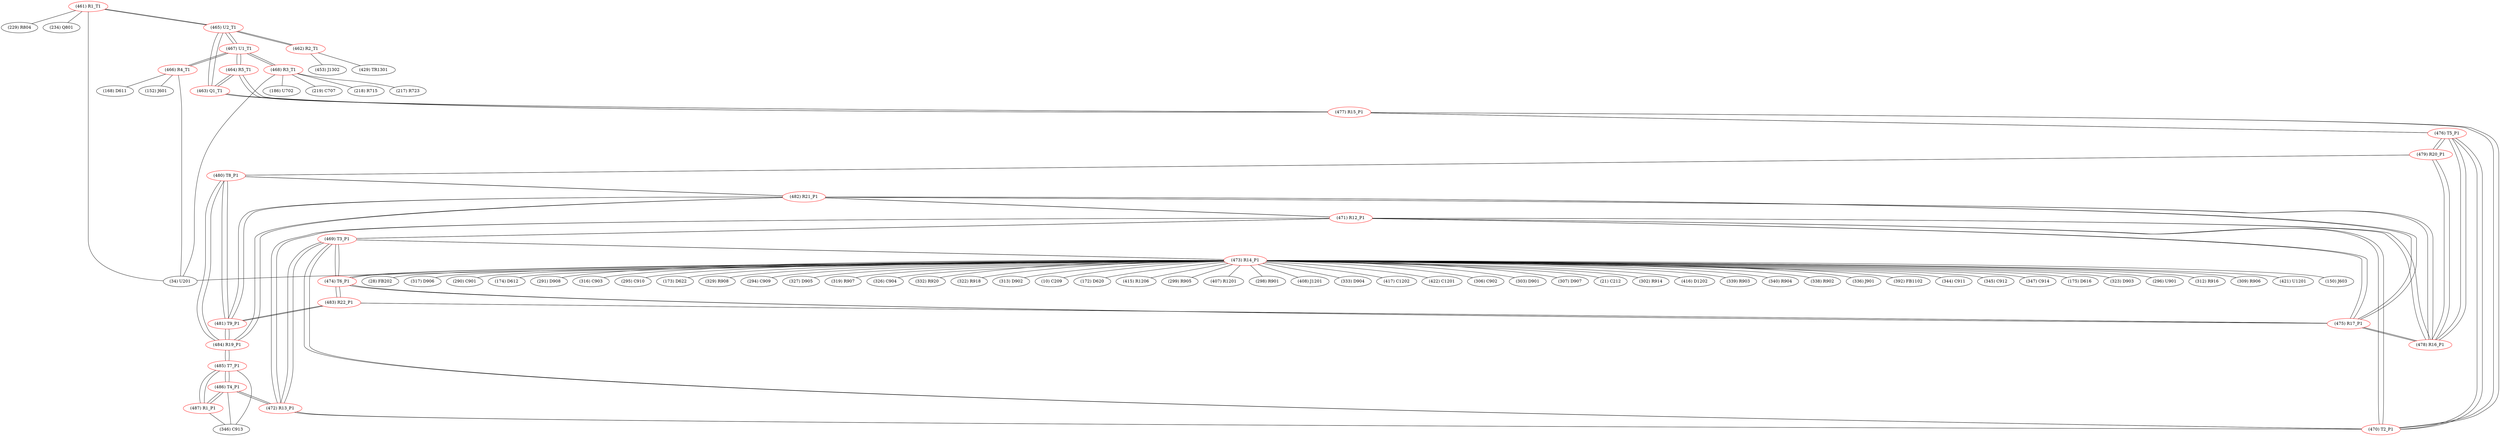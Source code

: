 graph {
	461 [label="(461) R1_T1" color=red]
	229 [label="(229) R804"]
	234 [label="(234) Q801"]
	34 [label="(34) U201"]
	465 [label="(465) U2_T1"]
	462 [label="(462) R2_T1" color=red]
	453 [label="(453) J1302"]
	429 [label="(429) TR1301"]
	465 [label="(465) U2_T1"]
	463 [label="(463) Q1_T1" color=red]
	465 [label="(465) U2_T1"]
	477 [label="(477) R15_P1"]
	464 [label="(464) R5_T1"]
	464 [label="(464) R5_T1" color=red]
	467 [label="(467) U1_T1"]
	477 [label="(477) R15_P1"]
	463 [label="(463) Q1_T1"]
	465 [label="(465) U2_T1" color=red]
	462 [label="(462) R2_T1"]
	467 [label="(467) U1_T1"]
	461 [label="(461) R1_T1"]
	463 [label="(463) Q1_T1"]
	466 [label="(466) R4_T1" color=red]
	34 [label="(34) U201"]
	168 [label="(168) D611"]
	152 [label="(152) J601"]
	467 [label="(467) U1_T1"]
	467 [label="(467) U1_T1" color=red]
	468 [label="(468) R3_T1"]
	466 [label="(466) R4_T1"]
	465 [label="(465) U2_T1"]
	464 [label="(464) R5_T1"]
	468 [label="(468) R3_T1" color=red]
	186 [label="(186) U702"]
	219 [label="(219) C707"]
	218 [label="(218) R715"]
	217 [label="(217) R723"]
	34 [label="(34) U201"]
	467 [label="(467) U1_T1"]
	469 [label="(469) T3_P1" color=red]
	473 [label="(473) R14_P1"]
	474 [label="(474) T6_P1"]
	472 [label="(472) R13_P1"]
	471 [label="(471) R12_P1"]
	470 [label="(470) T2_P1"]
	470 [label="(470) T2_P1" color=red]
	472 [label="(472) R13_P1"]
	469 [label="(469) T3_P1"]
	471 [label="(471) R12_P1"]
	476 [label="(476) T5_P1"]
	477 [label="(477) R15_P1"]
	471 [label="(471) R12_P1" color=red]
	482 [label="(482) R21_P1"]
	478 [label="(478) R16_P1"]
	475 [label="(475) R17_P1"]
	472 [label="(472) R13_P1"]
	469 [label="(469) T3_P1"]
	470 [label="(470) T2_P1"]
	472 [label="(472) R13_P1" color=red]
	486 [label="(486) T4_P1"]
	469 [label="(469) T3_P1"]
	471 [label="(471) R12_P1"]
	470 [label="(470) T2_P1"]
	473 [label="(473) R14_P1" color=red]
	323 [label="(323) D903"]
	296 [label="(296) U901"]
	312 [label="(312) R916"]
	309 [label="(309) R906"]
	421 [label="(421) U1201"]
	150 [label="(150) J603"]
	28 [label="(28) FB202"]
	317 [label="(317) D906"]
	290 [label="(290) C901"]
	174 [label="(174) D612"]
	291 [label="(291) D908"]
	316 [label="(316) C903"]
	295 [label="(295) C910"]
	173 [label="(173) D622"]
	329 [label="(329) R908"]
	294 [label="(294) C909"]
	327 [label="(327) D905"]
	319 [label="(319) R907"]
	326 [label="(326) C904"]
	332 [label="(332) R920"]
	322 [label="(322) R918"]
	313 [label="(313) D902"]
	10 [label="(10) C209"]
	172 [label="(172) D620"]
	415 [label="(415) R1206"]
	299 [label="(299) R905"]
	407 [label="(407) R1201"]
	298 [label="(298) R901"]
	408 [label="(408) J1201"]
	333 [label="(333) D904"]
	417 [label="(417) C1202"]
	422 [label="(422) C1201"]
	306 [label="(306) C902"]
	303 [label="(303) D901"]
	307 [label="(307) D907"]
	21 [label="(21) C212"]
	302 [label="(302) R914"]
	416 [label="(416) D1202"]
	339 [label="(339) R903"]
	340 [label="(340) R904"]
	338 [label="(338) R902"]
	336 [label="(336) J901"]
	392 [label="(392) FB1102"]
	344 [label="(344) C911"]
	345 [label="(345) C912"]
	347 [label="(347) C914"]
	175 [label="(175) D616"]
	34 [label="(34) U201"]
	469 [label="(469) T3_P1"]
	474 [label="(474) T6_P1"]
	474 [label="(474) T6_P1" color=red]
	473 [label="(473) R14_P1"]
	469 [label="(469) T3_P1"]
	483 [label="(483) R22_P1"]
	475 [label="(475) R17_P1"]
	475 [label="(475) R17_P1" color=red]
	482 [label="(482) R21_P1"]
	478 [label="(478) R16_P1"]
	471 [label="(471) R12_P1"]
	483 [label="(483) R22_P1"]
	474 [label="(474) T6_P1"]
	476 [label="(476) T5_P1" color=red]
	470 [label="(470) T2_P1"]
	477 [label="(477) R15_P1"]
	478 [label="(478) R16_P1"]
	479 [label="(479) R20_P1"]
	477 [label="(477) R15_P1" color=red]
	464 [label="(464) R5_T1"]
	463 [label="(463) Q1_T1"]
	470 [label="(470) T2_P1"]
	476 [label="(476) T5_P1"]
	478 [label="(478) R16_P1" color=red]
	482 [label="(482) R21_P1"]
	471 [label="(471) R12_P1"]
	475 [label="(475) R17_P1"]
	476 [label="(476) T5_P1"]
	479 [label="(479) R20_P1"]
	479 [label="(479) R20_P1" color=red]
	480 [label="(480) T8_P1"]
	478 [label="(478) R16_P1"]
	476 [label="(476) T5_P1"]
	480 [label="(480) T8_P1" color=red]
	481 [label="(481) T9_P1"]
	482 [label="(482) R21_P1"]
	484 [label="(484) R19_P1"]
	479 [label="(479) R20_P1"]
	481 [label="(481) T9_P1" color=red]
	483 [label="(483) R22_P1"]
	482 [label="(482) R21_P1"]
	480 [label="(480) T8_P1"]
	484 [label="(484) R19_P1"]
	482 [label="(482) R21_P1" color=red]
	478 [label="(478) R16_P1"]
	471 [label="(471) R12_P1"]
	475 [label="(475) R17_P1"]
	481 [label="(481) T9_P1"]
	480 [label="(480) T8_P1"]
	484 [label="(484) R19_P1"]
	483 [label="(483) R22_P1" color=red]
	481 [label="(481) T9_P1"]
	474 [label="(474) T6_P1"]
	475 [label="(475) R17_P1"]
	484 [label="(484) R19_P1" color=red]
	481 [label="(481) T9_P1"]
	482 [label="(482) R21_P1"]
	480 [label="(480) T8_P1"]
	485 [label="(485) T7_P1"]
	485 [label="(485) T7_P1" color=red]
	487 [label="(487) R1_P1"]
	486 [label="(486) T4_P1"]
	346 [label="(346) C913"]
	484 [label="(484) R19_P1"]
	486 [label="(486) T4_P1" color=red]
	472 [label="(472) R13_P1"]
	487 [label="(487) R1_P1"]
	485 [label="(485) T7_P1"]
	346 [label="(346) C913"]
	487 [label="(487) R1_P1" color=red]
	486 [label="(486) T4_P1"]
	485 [label="(485) T7_P1"]
	346 [label="(346) C913"]
	461 -- 229
	461 -- 234
	461 -- 34
	461 -- 465
	462 -- 453
	462 -- 429
	462 -- 465
	463 -- 465
	463 -- 477
	463 -- 464
	464 -- 467
	464 -- 477
	464 -- 463
	465 -- 462
	465 -- 467
	465 -- 461
	465 -- 463
	466 -- 34
	466 -- 168
	466 -- 152
	466 -- 467
	467 -- 468
	467 -- 466
	467 -- 465
	467 -- 464
	468 -- 186
	468 -- 219
	468 -- 218
	468 -- 217
	468 -- 34
	468 -- 467
	469 -- 473
	469 -- 474
	469 -- 472
	469 -- 471
	469 -- 470
	470 -- 472
	470 -- 469
	470 -- 471
	470 -- 476
	470 -- 477
	471 -- 482
	471 -- 478
	471 -- 475
	471 -- 472
	471 -- 469
	471 -- 470
	472 -- 486
	472 -- 469
	472 -- 471
	472 -- 470
	473 -- 323
	473 -- 296
	473 -- 312
	473 -- 309
	473 -- 421
	473 -- 150
	473 -- 28
	473 -- 317
	473 -- 290
	473 -- 174
	473 -- 291
	473 -- 316
	473 -- 295
	473 -- 173
	473 -- 329
	473 -- 294
	473 -- 327
	473 -- 319
	473 -- 326
	473 -- 332
	473 -- 322
	473 -- 313
	473 -- 10
	473 -- 172
	473 -- 415
	473 -- 299
	473 -- 407
	473 -- 298
	473 -- 408
	473 -- 333
	473 -- 417
	473 -- 422
	473 -- 306
	473 -- 303
	473 -- 307
	473 -- 21
	473 -- 302
	473 -- 416
	473 -- 339
	473 -- 340
	473 -- 338
	473 -- 336
	473 -- 392
	473 -- 344
	473 -- 345
	473 -- 347
	473 -- 175
	473 -- 34
	473 -- 469
	473 -- 474
	474 -- 473
	474 -- 469
	474 -- 483
	474 -- 475
	475 -- 482
	475 -- 478
	475 -- 471
	475 -- 483
	475 -- 474
	476 -- 470
	476 -- 477
	476 -- 478
	476 -- 479
	477 -- 464
	477 -- 463
	477 -- 470
	477 -- 476
	478 -- 482
	478 -- 471
	478 -- 475
	478 -- 476
	478 -- 479
	479 -- 480
	479 -- 478
	479 -- 476
	480 -- 481
	480 -- 482
	480 -- 484
	480 -- 479
	481 -- 483
	481 -- 482
	481 -- 480
	481 -- 484
	482 -- 478
	482 -- 471
	482 -- 475
	482 -- 481
	482 -- 480
	482 -- 484
	483 -- 481
	483 -- 474
	483 -- 475
	484 -- 481
	484 -- 482
	484 -- 480
	484 -- 485
	485 -- 487
	485 -- 486
	485 -- 346
	485 -- 484
	486 -- 472
	486 -- 487
	486 -- 485
	486 -- 346
	487 -- 486
	487 -- 485
	487 -- 346
}